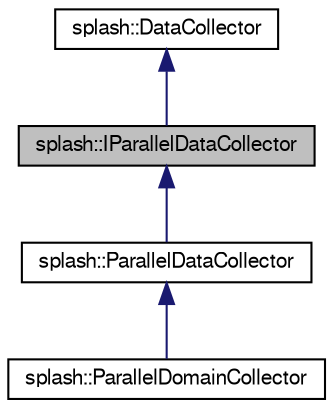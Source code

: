 digraph "splash::IParallelDataCollector"
{
  edge [fontname="FreeSans",fontsize="10",labelfontname="FreeSans",labelfontsize="10"];
  node [fontname="FreeSans",fontsize="10",shape=record];
  Node1 [label="splash::IParallelDataCollector",height=0.2,width=0.4,color="black", fillcolor="grey75", style="filled" fontcolor="black"];
  Node2 -> Node1 [dir="back",color="midnightblue",fontsize="10",style="solid",fontname="FreeSans"];
  Node2 [label="splash::DataCollector",height=0.2,width=0.4,color="black", fillcolor="white", style="filled",URL="$classsplash_1_1_data_collector.html"];
  Node1 -> Node3 [dir="back",color="midnightblue",fontsize="10",style="solid",fontname="FreeSans"];
  Node3 [label="splash::ParallelDataCollector",height=0.2,width=0.4,color="black", fillcolor="white", style="filled",URL="$classsplash_1_1_parallel_data_collector.html"];
  Node3 -> Node4 [dir="back",color="midnightblue",fontsize="10",style="solid",fontname="FreeSans"];
  Node4 [label="splash::ParallelDomainCollector",height=0.2,width=0.4,color="black", fillcolor="white", style="filled",URL="$classsplash_1_1_parallel_domain_collector.html"];
}
